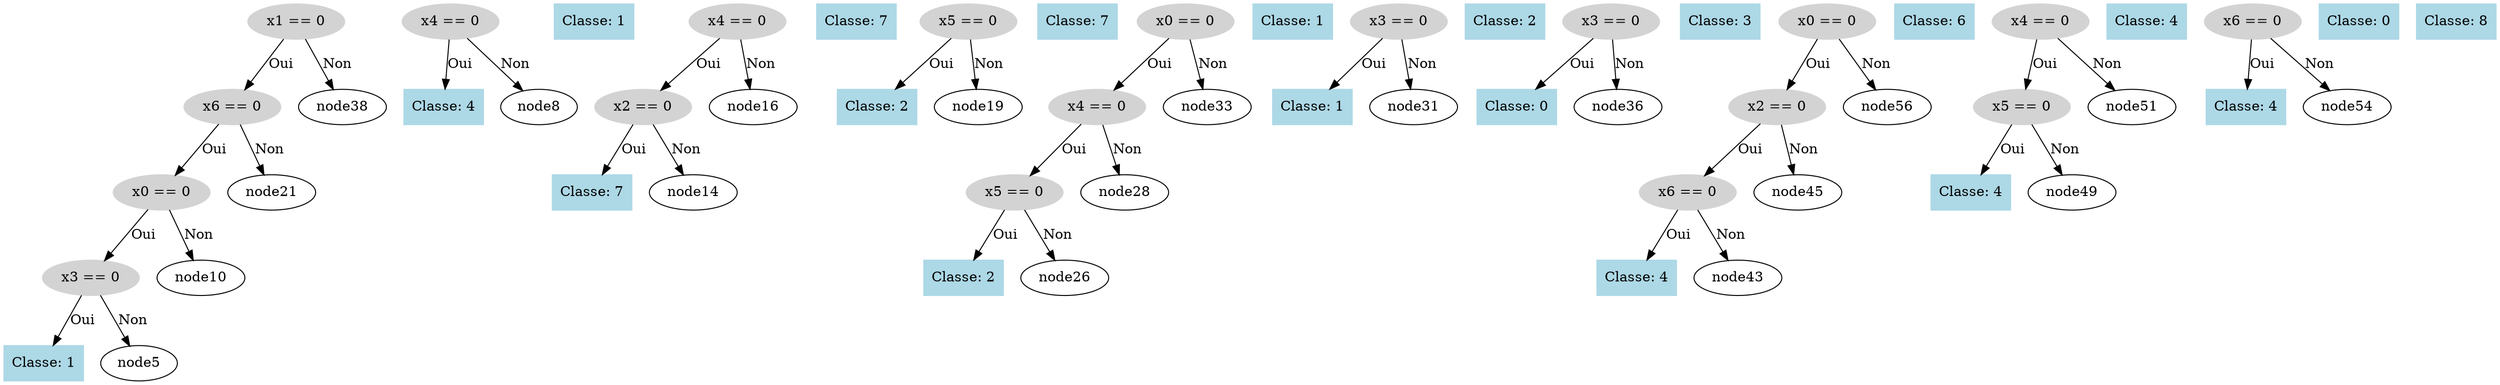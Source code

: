 digraph DecisionTree {
  node0 [label="x1 == 0", shape=ellipse, style=filled, color=lightgray];
  node0 -> node1 [label="Oui"];
  node1 [label="x6 == 0", shape=ellipse, style=filled, color=lightgray];
  node1 -> node2 [label="Oui"];
  node2 [label="x0 == 0", shape=ellipse, style=filled, color=lightgray];
  node2 -> node3 [label="Oui"];
  node3 [label="x3 == 0", shape=ellipse, style=filled, color=lightgray];
  node3 -> node4 [label="Oui"];
  node4 [label="Classe: 1", shape=box, style=filled, color=lightblue];
  node3 -> node5 [label="Non"];
  node6 [label="x4 == 0", shape=ellipse, style=filled, color=lightgray];
  node6 -> node7 [label="Oui"];
  node7 [label="Classe: 4", shape=box, style=filled, color=lightblue];
  node6 -> node8 [label="Non"];
  node9 [label="Classe: 1", shape=box, style=filled, color=lightblue];
  node2 -> node10 [label="Non"];
  node11 [label="x4 == 0", shape=ellipse, style=filled, color=lightgray];
  node11 -> node12 [label="Oui"];
  node12 [label="x2 == 0", shape=ellipse, style=filled, color=lightgray];
  node12 -> node13 [label="Oui"];
  node13 [label="Classe: 7", shape=box, style=filled, color=lightblue];
  node12 -> node14 [label="Non"];
  node15 [label="Classe: 7", shape=box, style=filled, color=lightblue];
  node11 -> node16 [label="Non"];
  node17 [label="x5 == 0", shape=ellipse, style=filled, color=lightgray];
  node17 -> node18 [label="Oui"];
  node18 [label="Classe: 2", shape=box, style=filled, color=lightblue];
  node17 -> node19 [label="Non"];
  node20 [label="Classe: 7", shape=box, style=filled, color=lightblue];
  node1 -> node21 [label="Non"];
  node22 [label="x0 == 0", shape=ellipse, style=filled, color=lightgray];
  node22 -> node23 [label="Oui"];
  node23 [label="x4 == 0", shape=ellipse, style=filled, color=lightgray];
  node23 -> node24 [label="Oui"];
  node24 [label="x5 == 0", shape=ellipse, style=filled, color=lightgray];
  node24 -> node25 [label="Oui"];
  node25 [label="Classe: 2", shape=box, style=filled, color=lightblue];
  node24 -> node26 [label="Non"];
  node27 [label="Classe: 1", shape=box, style=filled, color=lightblue];
  node23 -> node28 [label="Non"];
  node29 [label="x3 == 0", shape=ellipse, style=filled, color=lightgray];
  node29 -> node30 [label="Oui"];
  node30 [label="Classe: 1", shape=box, style=filled, color=lightblue];
  node29 -> node31 [label="Non"];
  node32 [label="Classe: 2", shape=box, style=filled, color=lightblue];
  node22 -> node33 [label="Non"];
  node34 [label="x3 == 0", shape=ellipse, style=filled, color=lightgray];
  node34 -> node35 [label="Oui"];
  node35 [label="Classe: 0", shape=box, style=filled, color=lightblue];
  node34 -> node36 [label="Non"];
  node37 [label="Classe: 3", shape=box, style=filled, color=lightblue];
  node0 -> node38 [label="Non"];
  node39 [label="x0 == 0", shape=ellipse, style=filled, color=lightgray];
  node39 -> node40 [label="Oui"];
  node40 [label="x2 == 0", shape=ellipse, style=filled, color=lightgray];
  node40 -> node41 [label="Oui"];
  node41 [label="x6 == 0", shape=ellipse, style=filled, color=lightgray];
  node41 -> node42 [label="Oui"];
  node42 [label="Classe: 4", shape=box, style=filled, color=lightblue];
  node41 -> node43 [label="Non"];
  node44 [label="Classe: 6", shape=box, style=filled, color=lightblue];
  node40 -> node45 [label="Non"];
  node46 [label="x4 == 0", shape=ellipse, style=filled, color=lightgray];
  node46 -> node47 [label="Oui"];
  node47 [label="x5 == 0", shape=ellipse, style=filled, color=lightgray];
  node47 -> node48 [label="Oui"];
  node48 [label="Classe: 4", shape=box, style=filled, color=lightblue];
  node47 -> node49 [label="Non"];
  node50 [label="Classe: 4", shape=box, style=filled, color=lightblue];
  node46 -> node51 [label="Non"];
  node52 [label="x6 == 0", shape=ellipse, style=filled, color=lightgray];
  node52 -> node53 [label="Oui"];
  node53 [label="Classe: 4", shape=box, style=filled, color=lightblue];
  node52 -> node54 [label="Non"];
  node55 [label="Classe: 0", shape=box, style=filled, color=lightblue];
  node39 -> node56 [label="Non"];
  node57 [label="Classe: 8", shape=box, style=filled, color=lightblue];
}
